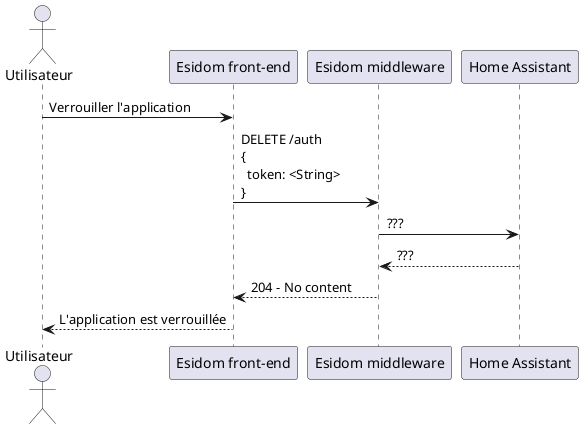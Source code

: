 @startuml verouiller l'application

actor "Utilisateur" as u
participant "Esidom front-end" as fe
participant "Esidom middleware" as m
participant "Home Assistant" as ha

u -> fe: Verrouiller l'application
fe -> m: DELETE /auth\n\
{\n\
  token: <String>\n\
}
m -> ha: ???
ha --> m: ???
m --> fe: 204 - No content
fe --> u: L'application est verrouillée

@enduml